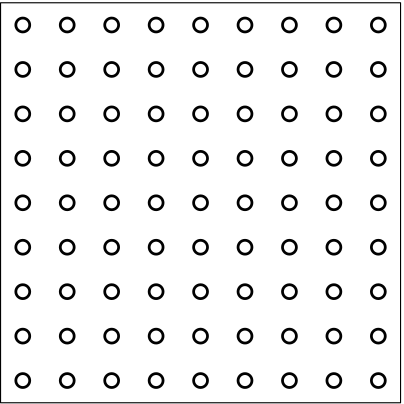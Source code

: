 <?xml version="1.0"?>
<!DOCTYPE ipe SYSTEM "ipe.dtd">
<ipe version="70005" creator="Ipe 7.1.4">
<info created="D:20160408154833" modified="D:20160408155342"/>
<ipestyle name="basic">
<symbol name="arrow/arc(spx)">
<path stroke="sym-stroke" fill="sym-stroke" pen="sym-pen">
0 0 m
-1 0.333 l
-1 -0.333 l
h
</path>
</symbol>
<symbol name="arrow/farc(spx)">
<path stroke="sym-stroke" fill="white" pen="sym-pen">
0 0 m
-1 0.333 l
-1 -0.333 l
h
</path>
</symbol>
<symbol name="mark/circle(sx)" transformations="translations">
<path fill="sym-stroke">
0.6 0 0 0.6 0 0 e
0.4 0 0 0.4 0 0 e
</path>
</symbol>
<symbol name="mark/disk(sx)" transformations="translations">
<path fill="sym-stroke">
0.6 0 0 0.6 0 0 e
</path>
</symbol>
<symbol name="mark/fdisk(sfx)" transformations="translations">
<group>
<path fill="sym-fill">
0.5 0 0 0.5 0 0 e
</path>
<path fill="sym-stroke" fillrule="eofill">
0.6 0 0 0.6 0 0 e
0.4 0 0 0.4 0 0 e
</path>
</group>
</symbol>
<symbol name="mark/box(sx)" transformations="translations">
<path fill="sym-stroke" fillrule="eofill">
-0.6 -0.6 m
0.6 -0.6 l
0.6 0.6 l
-0.6 0.6 l
h
-0.4 -0.4 m
0.4 -0.4 l
0.4 0.4 l
-0.4 0.4 l
h
</path>
</symbol>
<symbol name="mark/square(sx)" transformations="translations">
<path fill="sym-stroke">
-0.6 -0.6 m
0.6 -0.6 l
0.6 0.6 l
-0.6 0.6 l
h
</path>
</symbol>
<symbol name="mark/fsquare(sfx)" transformations="translations">
<group>
<path fill="sym-fill">
-0.5 -0.5 m
0.5 -0.5 l
0.5 0.5 l
-0.5 0.5 l
h
</path>
<path fill="sym-stroke" fillrule="eofill">
-0.6 -0.6 m
0.6 -0.6 l
0.6 0.6 l
-0.6 0.6 l
h
-0.4 -0.4 m
0.4 -0.4 l
0.4 0.4 l
-0.4 0.4 l
h
</path>
</group>
</symbol>
<symbol name="mark/cross(sx)" transformations="translations">
<group>
<path fill="sym-stroke">
-0.43 -0.57 m
0.57 0.43 l
0.43 0.57 l
-0.57 -0.43 l
h
</path>
<path fill="sym-stroke">
-0.43 0.57 m
0.57 -0.43 l
0.43 -0.57 l
-0.57 0.43 l
h
</path>
</group>
</symbol>
<symbol name="arrow/fnormal(spx)">
<path stroke="sym-stroke" fill="white" pen="sym-pen">
0 0 m
-1 0.333 l
-1 -0.333 l
h
</path>
</symbol>
<symbol name="arrow/pointed(spx)">
<path stroke="sym-stroke" fill="sym-stroke" pen="sym-pen">
0 0 m
-1 0.333 l
-0.8 0 l
-1 -0.333 l
h
</path>
</symbol>
<symbol name="arrow/fpointed(spx)">
<path stroke="sym-stroke" fill="white" pen="sym-pen">
0 0 m
-1 0.333 l
-0.8 0 l
-1 -0.333 l
h
</path>
</symbol>
<symbol name="arrow/linear(spx)">
<path stroke="sym-stroke" pen="sym-pen">
-1 0.333 m
0 0 l
-1 -0.333 l
</path>
</symbol>
<symbol name="arrow/fdouble(spx)">
<path stroke="sym-stroke" fill="white" pen="sym-pen">
0 0 m
-1 0.333 l
-1 -0.333 l
h
-1 0 m
-2 0.333 l
-2 -0.333 l
h
</path>
</symbol>
<symbol name="arrow/double(spx)">
<path stroke="sym-stroke" fill="sym-stroke" pen="sym-pen">
0 0 m
-1 0.333 l
-1 -0.333 l
h
-1 0 m
-2 0.333 l
-2 -0.333 l
h
</path>
</symbol>
<pen name="heavier" value="0.8"/>
<pen name="fat" value="1.2"/>
<pen name="ultrafat" value="2"/>
<symbolsize name="large" value="5"/>
<symbolsize name="small" value="2"/>
<symbolsize name="tiny" value="1.1"/>
<arrowsize name="large" value="10"/>
<arrowsize name="small" value="5"/>
<arrowsize name="tiny" value="3"/>
<color name="red" value="1 0 0"/>
<color name="green" value="0 1 0"/>
<color name="blue" value="0 0 1"/>
<color name="yellow" value="1 1 0"/>
<color name="orange" value="1 0.647 0"/>
<color name="gold" value="1 0.843 0"/>
<color name="purple" value="0.627 0.125 0.941"/>
<color name="gray" value="0.745"/>
<color name="brown" value="0.647 0.165 0.165"/>
<color name="navy" value="0 0 0.502"/>
<color name="pink" value="1 0.753 0.796"/>
<color name="seagreen" value="0.18 0.545 0.341"/>
<color name="turquoise" value="0.251 0.878 0.816"/>
<color name="violet" value="0.933 0.51 0.933"/>
<color name="darkblue" value="0 0 0.545"/>
<color name="darkcyan" value="0 0.545 0.545"/>
<color name="darkgray" value="0.663"/>
<color name="darkgreen" value="0 0.392 0"/>
<color name="darkmagenta" value="0.545 0 0.545"/>
<color name="darkorange" value="1 0.549 0"/>
<color name="darkred" value="0.545 0 0"/>
<color name="lightblue" value="0.678 0.847 0.902"/>
<color name="lightcyan" value="0.878 1 1"/>
<color name="lightgray" value="0.827"/>
<color name="lightgreen" value="0.565 0.933 0.565"/>
<color name="lightyellow" value="1 1 0.878"/>
<dashstyle name="dashed" value="[4] 0"/>
<dashstyle name="dotted" value="[1 3] 0"/>
<dashstyle name="dash dotted" value="[4 2 1 2] 0"/>
<dashstyle name="dash dot dotted" value="[4 2 1 2 1 2] 0"/>
<textsize name="large" value="\large"/>
<textsize name="Large" value="\Large"/>
<textsize name="LARGE" value="\LARGE"/>
<textsize name="huge" value="\huge"/>
<textsize name="Huge" value="\Huge"/>
<textsize name="small" value="\small"/>
<textsize name="footnote" value="\footnotesize"/>
<textsize name="tiny" value="\tiny"/>
<textstyle name="center" begin="\begin{center}" end="\end{center}"/>
<textstyle name="itemize" begin="\begin{itemize}" end="\end{itemize}"/>
<textstyle name="item" begin="\begin{itemize}\item{}" end="\end{itemize}"/>
<gridsize name="4 pts" value="4"/>
<gridsize name="8 pts (~3 mm)" value="8"/>
<gridsize name="16 pts (~6 mm)" value="16"/>
<gridsize name="32 pts (~12 mm)" value="32"/>
<gridsize name="10 pts (~3.5 mm)" value="10"/>
<gridsize name="20 pts (~7 mm)" value="20"/>
<gridsize name="14 pts (~5 mm)" value="14"/>
<gridsize name="28 pts (~10 mm)" value="28"/>
<gridsize name="56 pts (~20 mm)" value="56"/>
<anglesize name="90 deg" value="90"/>
<anglesize name="60 deg" value="60"/>
<anglesize name="45 deg" value="45"/>
<anglesize name="30 deg" value="30"/>
<anglesize name="22.5 deg" value="22.5"/>
<tiling name="falling" angle="-60" step="4" width="1"/>
<tiling name="rising" angle="30" step="4" width="1"/>
</ipestyle>
<page>
<layer name="alpha"/>
<layer name="beta"/>
<layer name="gamma"/>
<layer name="delta"/>
<layer name="epsilon"/>
<layer name="zeta"/>
<layer name="eta"/>
<layer name="theta"/>
<layer name="iota"/>
<layer name="kappa"/>
<layer name="lambda"/>
<layer name="mu"/>
<layer name="nu"/>
<layer name="xi"/>
<layer name="omicron"/>
<layer name="pi"/>
<layer name="rho"/>
<layer name="sigma"/>
<layer name="tau"/>
<view layers="alpha" active="alpha"/>
<view layers="alpha beta" active="beta"/>
<view layers="alpha beta gamma" active="gamma"/>
<view layers="alpha beta gamma delta" active="delta"/>
<view layers="alpha beta gamma delta epsilon" active="epsilon"/>
<view layers="alpha beta gamma delta epsilon zeta" active="zeta"/>
<view layers="alpha beta gamma delta epsilon zeta eta" active="eta"/>
<view layers="alpha beta gamma delta epsilon zeta eta theta" active="theta"/>
<view layers="alpha beta gamma delta epsilon zeta eta theta iota" active="iota"/>
<view layers="alpha beta gamma delta epsilon zeta eta theta iota kappa" active="kappa"/>
<view layers="alpha beta gamma delta epsilon zeta eta theta iota kappa lambda" active="lambda"/>
<view layers="alpha beta gamma delta epsilon zeta eta theta iota kappa lambda mu" active="mu"/>
<view layers="alpha beta gamma delta epsilon zeta eta theta iota kappa lambda mu nu" active="nu"/>
<view layers="alpha beta gamma delta epsilon zeta eta theta iota kappa lambda mu nu xi" active="xi"/>
<view layers="alpha beta gamma delta epsilon zeta eta theta iota kappa lambda mu nu xi omicron" active="omicron"/>
<view layers="alpha beta gamma delta epsilon zeta eta theta iota kappa lambda mu nu xi omicron pi" active="pi"/>
<view layers="alpha beta gamma delta epsilon zeta eta theta iota kappa lambda mu nu xi omicron pi rho" active="rho"/>
<view layers="alpha beta gamma delta epsilon zeta eta theta iota kappa lambda mu nu xi omicron pi rho sigma" active="sigma"/>
<view layers="alpha beta gamma delta epsilon zeta eta theta iota kappa lambda mu nu xi omicron pi rho sigma tau" active="tau"/>
<path layer="sigma" matrix="1 0 0 1 -96 -96" stroke="black" fill="pink">
352 768 m
352 720 l
400 720 l
400 768 l
h
</path>
<path layer="pi" matrix="1 0 0 1 -48 -96" stroke="black" fill="pink">
352 768 m
352 720 l
400 720 l
400 768 l
h
</path>
<path layer="xi" matrix="1 0 0 1 0 -96" stroke="black" fill="pink">
352 768 m
352 720 l
400 720 l
400 768 l
h
</path>
<path layer="mu" matrix="1 0 0 1 -96 -48" stroke="black" fill="pink">
352 768 m
352 720 l
400 720 l
400 768 l
h
</path>
<path layer="kappa" matrix="1 0 0 1 -48 -48" stroke="black" fill="pink">
352 768 m
352 720 l
400 720 l
400 768 l
h
</path>
<path layer="theta" matrix="1 0 0 1 0 -48" stroke="black" fill="pink">
352 768 m
352 720 l
400 720 l
400 768 l
h
</path>
<path layer="zeta" matrix="1 0 0 1 -96 0" stroke="black" fill="pink">
352 768 m
352 720 l
400 720 l
400 768 l
h
</path>
<path layer="delta" matrix="1 0 0 1 -48 0" stroke="black" fill="pink">
352 768 m
352 720 l
400 720 l
400 768 l
h
</path>
<path layer="beta" stroke="black" fill="pink">
352 768 m
352 720 l
400 720 l
400 768 l
h
</path>
<path layer="alpha" stroke="black">
256 768 m
256 624 l
400 624 l
400 768 l
h
</path>
<use matrix="1 0 0 1 8 -8" name="mark/fdisk(sfx)" pos="384 768" size="large" stroke="black" fill="white"/>
<use matrix="1 0 0 1 -8 -8" name="mark/fdisk(sfx)" pos="384 768" size="large" stroke="black" fill="white"/>
<use matrix="1 0 0 1 -24 -8" name="mark/fdisk(sfx)" pos="384 768" size="large" stroke="black" fill="white"/>
<use matrix="1 0 0 1 -40 -8" name="mark/fdisk(sfx)" pos="384 768" size="large" stroke="black" fill="white"/>
<use matrix="1 0 0 1 -56 -8" name="mark/fdisk(sfx)" pos="384 768" size="large" stroke="black" fill="white"/>
<use matrix="1 0 0 1 -72 -8" name="mark/fdisk(sfx)" pos="384 768" size="large" stroke="black" fill="white"/>
<use matrix="1 0 0 1 -88 -8" name="mark/fdisk(sfx)" pos="384 768" size="large" stroke="black" fill="white"/>
<use matrix="1 0 0 1 -104 -8" name="mark/fdisk(sfx)" pos="384 768" size="large" stroke="black" fill="white"/>
<use matrix="1 0 0 1 -120 -8" name="mark/fdisk(sfx)" pos="384 768" size="large" stroke="black" fill="white"/>
<use matrix="1 0 0 1 8 -24" name="mark/fdisk(sfx)" pos="384 768" size="large" stroke="black" fill="white"/>
<use matrix="1 0 0 1 -8 -24" name="mark/fdisk(sfx)" pos="384 768" size="large" stroke="black" fill="white"/>
<use matrix="1 0 0 1 -24 -24" name="mark/fdisk(sfx)" pos="384 768" size="large" stroke="black" fill="white"/>
<use matrix="1 0 0 1 -40 -24" name="mark/fdisk(sfx)" pos="384 768" size="large" stroke="black" fill="white"/>
<use matrix="1 0 0 1 -56 -24" name="mark/fdisk(sfx)" pos="384 768" size="large" stroke="black" fill="white"/>
<use matrix="1 0 0 1 -72 -24" name="mark/fdisk(sfx)" pos="384 768" size="large" stroke="black" fill="white"/>
<use matrix="1 0 0 1 -88 -24" name="mark/fdisk(sfx)" pos="384 768" size="large" stroke="black" fill="white"/>
<use matrix="1 0 0 1 -104 -24" name="mark/fdisk(sfx)" pos="384 768" size="large" stroke="black" fill="white"/>
<use matrix="1 0 0 1 -120 -24" name="mark/fdisk(sfx)" pos="384 768" size="large" stroke="black" fill="white"/>
<use matrix="1 0 0 1 8 -40" name="mark/fdisk(sfx)" pos="384 768" size="large" stroke="black" fill="white"/>
<use matrix="1 0 0 1 -8 -40" name="mark/fdisk(sfx)" pos="384 768" size="large" stroke="black" fill="white"/>
<use matrix="1 0 0 1 -24 -40" name="mark/fdisk(sfx)" pos="384 768" size="large" stroke="black" fill="white"/>
<use matrix="1 0 0 1 -40 -40" name="mark/fdisk(sfx)" pos="384 768" size="large" stroke="black" fill="white"/>
<use matrix="1 0 0 1 -56 -40" name="mark/fdisk(sfx)" pos="384 768" size="large" stroke="black" fill="white"/>
<use matrix="1 0 0 1 -72 -40" name="mark/fdisk(sfx)" pos="384 768" size="large" stroke="black" fill="white"/>
<use matrix="1 0 0 1 -88 -40" name="mark/fdisk(sfx)" pos="384 768" size="large" stroke="black" fill="white"/>
<use matrix="1 0 0 1 -104 -40" name="mark/fdisk(sfx)" pos="384 768" size="large" stroke="black" fill="white"/>
<use matrix="1 0 0 1 -120 -40" name="mark/fdisk(sfx)" pos="384 768" size="large" stroke="black" fill="white"/>
<use matrix="1 0 0 1 8 -56" name="mark/fdisk(sfx)" pos="384 768" size="large" stroke="black" fill="white"/>
<use matrix="1 0 0 1 -8 -56" name="mark/fdisk(sfx)" pos="384 768" size="large" stroke="black" fill="white"/>
<use matrix="1 0 0 1 -24 -56" name="mark/fdisk(sfx)" pos="384 768" size="large" stroke="black" fill="white"/>
<use matrix="1 0 0 1 -40 -56" name="mark/fdisk(sfx)" pos="384 768" size="large" stroke="black" fill="white"/>
<use matrix="1 0 0 1 -56 -56" name="mark/fdisk(sfx)" pos="384 768" size="large" stroke="black" fill="white"/>
<use matrix="1 0 0 1 -72 -56" name="mark/fdisk(sfx)" pos="384 768" size="large" stroke="black" fill="white"/>
<use matrix="1 0 0 1 -88 -56" name="mark/fdisk(sfx)" pos="384 768" size="large" stroke="black" fill="white"/>
<use matrix="1 0 0 1 -104 -56" name="mark/fdisk(sfx)" pos="384 768" size="large" stroke="black" fill="white"/>
<use matrix="1 0 0 1 -120 -56" name="mark/fdisk(sfx)" pos="384 768" size="large" stroke="black" fill="white"/>
<use matrix="1 0 0 1 8 -72" name="mark/fdisk(sfx)" pos="384 768" size="large" stroke="black" fill="white"/>
<use matrix="1 0 0 1 -8 -72" name="mark/fdisk(sfx)" pos="384 768" size="large" stroke="black" fill="white"/>
<use matrix="1 0 0 1 -24 -72" name="mark/fdisk(sfx)" pos="384 768" size="large" stroke="black" fill="white"/>
<use matrix="1 0 0 1 -40 -72" name="mark/fdisk(sfx)" pos="384 768" size="large" stroke="black" fill="white"/>
<use matrix="1 0 0 1 -56 -72" name="mark/fdisk(sfx)" pos="384 768" size="large" stroke="black" fill="white"/>
<use matrix="1 0 0 1 -72 -72" name="mark/fdisk(sfx)" pos="384 768" size="large" stroke="black" fill="white"/>
<use matrix="1 0 0 1 -88 -72" name="mark/fdisk(sfx)" pos="384 768" size="large" stroke="black" fill="white"/>
<use matrix="1 0 0 1 -104 -72" name="mark/fdisk(sfx)" pos="384 768" size="large" stroke="black" fill="white"/>
<use matrix="1 0 0 1 -120 -72" name="mark/fdisk(sfx)" pos="384 768" size="large" stroke="black" fill="white"/>
<use matrix="1 0 0 1 8 -88" name="mark/fdisk(sfx)" pos="384 768" size="large" stroke="black" fill="white"/>
<use matrix="1 0 0 1 -8 -88" name="mark/fdisk(sfx)" pos="384 768" size="large" stroke="black" fill="white"/>
<use matrix="1 0 0 1 -24 -88" name="mark/fdisk(sfx)" pos="384 768" size="large" stroke="black" fill="white"/>
<use matrix="1 0 0 1 -40 -88" name="mark/fdisk(sfx)" pos="384 768" size="large" stroke="black" fill="white"/>
<use matrix="1 0 0 1 -56 -88" name="mark/fdisk(sfx)" pos="384 768" size="large" stroke="black" fill="white"/>
<use matrix="1 0 0 1 -72 -88" name="mark/fdisk(sfx)" pos="384 768" size="large" stroke="black" fill="white"/>
<use matrix="1 0 0 1 -88 -88" name="mark/fdisk(sfx)" pos="384 768" size="large" stroke="black" fill="white"/>
<use matrix="1 0 0 1 -104 -88" name="mark/fdisk(sfx)" pos="384 768" size="large" stroke="black" fill="white"/>
<use matrix="1 0 0 1 -120 -88" name="mark/fdisk(sfx)" pos="384 768" size="large" stroke="black" fill="white"/>
<use matrix="1 0 0 1 8 -104" name="mark/fdisk(sfx)" pos="384 768" size="large" stroke="black" fill="white"/>
<use matrix="1 0 0 1 -8 -104" name="mark/fdisk(sfx)" pos="384 768" size="large" stroke="black" fill="white"/>
<use matrix="1 0 0 1 -24 -104" name="mark/fdisk(sfx)" pos="384 768" size="large" stroke="black" fill="white"/>
<use matrix="1 0 0 1 -40 -104" name="mark/fdisk(sfx)" pos="384 768" size="large" stroke="black" fill="white"/>
<use matrix="1 0 0 1 -56 -104" name="mark/fdisk(sfx)" pos="384 768" size="large" stroke="black" fill="white"/>
<use matrix="1 0 0 1 -72 -104" name="mark/fdisk(sfx)" pos="384 768" size="large" stroke="black" fill="white"/>
<use matrix="1 0 0 1 -88 -104" name="mark/fdisk(sfx)" pos="384 768" size="large" stroke="black" fill="white"/>
<use matrix="1 0 0 1 -104 -104" name="mark/fdisk(sfx)" pos="384 768" size="large" stroke="black" fill="white"/>
<use matrix="1 0 0 1 -120 -104" name="mark/fdisk(sfx)" pos="384 768" size="large" stroke="black" fill="white"/>
<use matrix="1 0 0 1 8 -120" name="mark/fdisk(sfx)" pos="384 768" size="large" stroke="black" fill="white"/>
<use matrix="1 0 0 1 -8 -120" name="mark/fdisk(sfx)" pos="384 768" size="large" stroke="black" fill="white"/>
<use matrix="1 0 0 1 -24 -120" name="mark/fdisk(sfx)" pos="384 768" size="large" stroke="black" fill="white"/>
<use matrix="1 0 0 1 -40 -120" name="mark/fdisk(sfx)" pos="384 768" size="large" stroke="black" fill="white"/>
<use matrix="1 0 0 1 -56 -120" name="mark/fdisk(sfx)" pos="384 768" size="large" stroke="black" fill="white"/>
<use matrix="1 0 0 1 -72 -120" name="mark/fdisk(sfx)" pos="384 768" size="large" stroke="black" fill="white"/>
<use matrix="1 0 0 1 -88 -120" name="mark/fdisk(sfx)" pos="384 768" size="large" stroke="black" fill="white"/>
<use matrix="1 0 0 1 -104 -120" name="mark/fdisk(sfx)" pos="384 768" size="large" stroke="black" fill="white"/>
<use matrix="1 0 0 1 -120 -120" name="mark/fdisk(sfx)" pos="384 768" size="large" stroke="black" fill="white"/>
<use matrix="1 0 0 1 8 -136" name="mark/fdisk(sfx)" pos="384 768" size="large" stroke="black" fill="white"/>
<use matrix="1 0 0 1 -8 -136" name="mark/fdisk(sfx)" pos="384 768" size="large" stroke="black" fill="white"/>
<use matrix="1 0 0 1 -24 -136" name="mark/fdisk(sfx)" pos="384 768" size="large" stroke="black" fill="white"/>
<use matrix="1 0 0 1 -40 -136" name="mark/fdisk(sfx)" pos="384 768" size="large" stroke="black" fill="white"/>
<use matrix="1 0 0 1 -56 -136" name="mark/fdisk(sfx)" pos="384 768" size="large" stroke="black" fill="white"/>
<use matrix="1 0 0 1 -72 -136" name="mark/fdisk(sfx)" pos="384 768" size="large" stroke="black" fill="white"/>
<use matrix="1 0 0 1 -88 -136" name="mark/fdisk(sfx)" pos="384 768" size="large" stroke="black" fill="white"/>
<use matrix="1 0 0 1 -104 -136" name="mark/fdisk(sfx)" pos="384 768" size="large" stroke="black" fill="white"/>
<use matrix="1 0 0 1 -120 -136" name="mark/fdisk(sfx)" pos="384 768" size="large" stroke="black" fill="white"/>
<use layer="beta" name="mark/fdisk(sfx)" pos="392 760" size="large" stroke="black" fill="black"/>
<use name="mark/fdisk(sfx)" pos="376 744" size="large" stroke="black" fill="black"/>
<use name="mark/fdisk(sfx)" pos="360 728" size="large" stroke="black" fill="black"/>
<use layer="gamma" name="mark/cross(sx)" pos="360 744" size="large" stroke="black"/>
<use name="mark/cross(sx)" pos="360 760" size="large" stroke="black"/>
<use name="mark/cross(sx)" pos="376 760" size="large" stroke="black"/>
<use name="mark/cross(sx)" pos="392 744" size="large" stroke="black"/>
<use name="mark/cross(sx)" pos="376 728" size="large" stroke="black"/>
<use name="mark/cross(sx)" pos="392 728" size="large" stroke="black"/>
<use layer="delta" matrix="1 0 0 1 -48 0" name="mark/fdisk(sfx)" pos="392 760" size="large" stroke="black" fill="black"/>
<use matrix="1 0 0 1 -48 0" name="mark/fdisk(sfx)" pos="376 744" size="large" stroke="black" fill="black"/>
<use matrix="1 0 0 1 -48 0" name="mark/fdisk(sfx)" pos="360 728" size="large" stroke="black" fill="black"/>
<use layer="zeta" matrix="1 0 0 1 -96 0" name="mark/fdisk(sfx)" pos="392 760" size="large" stroke="black" fill="black"/>
<use matrix="1 0 0 1 -96 0" name="mark/fdisk(sfx)" pos="376 744" size="large" stroke="black" fill="black"/>
<use matrix="1 0 0 1 -96 0" name="mark/fdisk(sfx)" pos="360 728" size="large" stroke="black" fill="black"/>
<use layer="theta" matrix="1 0 0 1 0 -48" name="mark/fdisk(sfx)" pos="392 760" size="large" stroke="black" fill="black"/>
<use matrix="1 0 0 1 0 -48" name="mark/fdisk(sfx)" pos="376 744" size="large" stroke="black" fill="black"/>
<use matrix="1 0 0 1 0 -48" name="mark/fdisk(sfx)" pos="360 728" size="large" stroke="black" fill="black"/>
<use layer="kappa" matrix="1 0 0 1 -48 -48" name="mark/fdisk(sfx)" pos="392 760" size="large" stroke="black" fill="black"/>
<use matrix="1 0 0 1 -48 -48" name="mark/fdisk(sfx)" pos="376 744" size="large" stroke="black" fill="black"/>
<use matrix="1 0 0 1 -48 -48" name="mark/fdisk(sfx)" pos="360 728" size="large" stroke="black" fill="black"/>
<use layer="mu" matrix="1 0 0 1 -96 -48" name="mark/fdisk(sfx)" pos="392 760" size="large" stroke="black" fill="black"/>
<use matrix="1 0 0 1 -96 -48" name="mark/fdisk(sfx)" pos="376 744" size="large" stroke="black" fill="black"/>
<use matrix="1 0 0 1 -96 -48" name="mark/fdisk(sfx)" pos="360 728" size="large" stroke="black" fill="black"/>
<use layer="xi" matrix="1 0 0 1 0 -96" name="mark/fdisk(sfx)" pos="392 760" size="large" stroke="black" fill="black"/>
<use matrix="1 0 0 1 0 -96" name="mark/fdisk(sfx)" pos="376 744" size="large" stroke="black" fill="black"/>
<use matrix="1 0 0 1 0 -96" name="mark/fdisk(sfx)" pos="360 728" size="large" stroke="black" fill="black"/>
<use layer="pi" matrix="1 0 0 1 -48 -96" name="mark/fdisk(sfx)" pos="392 760" size="large" stroke="black" fill="black"/>
<use matrix="1 0 0 1 -48 -96" name="mark/fdisk(sfx)" pos="376 744" size="large" stroke="black" fill="black"/>
<use matrix="1 0 0 1 -48 -96" name="mark/fdisk(sfx)" pos="360 728" size="large" stroke="black" fill="black"/>
<use layer="sigma" matrix="1 0 0 1 -96 -96" name="mark/fdisk(sfx)" pos="392 760" size="large" stroke="black" fill="black"/>
<use matrix="1 0 0 1 -96 -96" name="mark/fdisk(sfx)" pos="376 744" size="large" stroke="black" fill="black"/>
<use matrix="1 0 0 1 -96 -96" name="mark/fdisk(sfx)" pos="360 728" size="large" stroke="black" fill="black"/>
<use layer="epsilon" matrix="1 0 0 1 -48 0" name="mark/cross(sx)" pos="360 744" size="large" stroke="black"/>
<use matrix="1 0 0 1 -48 0" name="mark/cross(sx)" pos="360 760" size="large" stroke="black"/>
<use matrix="1 0 0 1 -48 0" name="mark/cross(sx)" pos="376 760" size="large" stroke="black"/>
<use matrix="1 0 0 1 -48 0" name="mark/cross(sx)" pos="392 744" size="large" stroke="black"/>
<use matrix="1 0 0 1 -48 0" name="mark/cross(sx)" pos="376 728" size="large" stroke="black"/>
<use matrix="1 0 0 1 -48 0" name="mark/cross(sx)" pos="392 728" size="large" stroke="black"/>
<use layer="eta" matrix="1 0 0 1 -96 0" name="mark/cross(sx)" pos="360 744" size="large" stroke="black"/>
<use matrix="1 0 0 1 -96 0" name="mark/cross(sx)" pos="360 760" size="large" stroke="black"/>
<use matrix="1 0 0 1 -96 0" name="mark/cross(sx)" pos="376 760" size="large" stroke="black"/>
<use matrix="1 0 0 1 -96 0" name="mark/cross(sx)" pos="392 744" size="large" stroke="black"/>
<use matrix="1 0 0 1 -96 0" name="mark/cross(sx)" pos="376 728" size="large" stroke="black"/>
<use matrix="1 0 0 1 -96 0" name="mark/cross(sx)" pos="392 728" size="large" stroke="black"/>
<use layer="iota" matrix="1 0 0 1 0 -48" name="mark/cross(sx)" pos="360 744" size="large" stroke="black"/>
<use matrix="1 0 0 1 0 -48" name="mark/cross(sx)" pos="360 760" size="large" stroke="black"/>
<use matrix="1 0 0 1 0 -48" name="mark/cross(sx)" pos="376 760" size="large" stroke="black"/>
<use matrix="1 0 0 1 0 -48" name="mark/cross(sx)" pos="392 744" size="large" stroke="black"/>
<use matrix="1 0 0 1 0 -48" name="mark/cross(sx)" pos="376 728" size="large" stroke="black"/>
<use matrix="1 0 0 1 0 -48" name="mark/cross(sx)" pos="392 728" size="large" stroke="black"/>
<use layer="lambda" matrix="1 0 0 1 -48 -48" name="mark/cross(sx)" pos="360 744" size="large" stroke="black"/>
<use matrix="1 0 0 1 -48 -48" name="mark/cross(sx)" pos="360 760" size="large" stroke="black"/>
<use matrix="1 0 0 1 -48 -48" name="mark/cross(sx)" pos="376 760" size="large" stroke="black"/>
<use matrix="1 0 0 1 -48 -48" name="mark/cross(sx)" pos="392 744" size="large" stroke="black"/>
<use matrix="1 0 0 1 -48 -48" name="mark/cross(sx)" pos="376 728" size="large" stroke="black"/>
<use matrix="1 0 0 1 -48 -48" name="mark/cross(sx)" pos="392 728" size="large" stroke="black"/>
<use layer="nu" matrix="1 0 0 1 -96 -48" name="mark/cross(sx)" pos="360 744" size="large" stroke="black"/>
<use matrix="1 0 0 1 -96 -48" name="mark/cross(sx)" pos="360 760" size="large" stroke="black"/>
<use matrix="1 0 0 1 -96 -48" name="mark/cross(sx)" pos="376 760" size="large" stroke="black"/>
<use matrix="1 0 0 1 -96 -48" name="mark/cross(sx)" pos="392 744" size="large" stroke="black"/>
<use matrix="1 0 0 1 -96 -48" name="mark/cross(sx)" pos="376 728" size="large" stroke="black"/>
<use matrix="1 0 0 1 -96 -48" name="mark/cross(sx)" pos="392 728" size="large" stroke="black"/>
<use layer="omicron" matrix="1 0 0 1 0 -96" name="mark/cross(sx)" pos="360 744" size="large" stroke="black"/>
<use matrix="1 0 0 1 0 -96" name="mark/cross(sx)" pos="360 760" size="large" stroke="black"/>
<use matrix="1 0 0 1 0 -96" name="mark/cross(sx)" pos="376 760" size="large" stroke="black"/>
<use matrix="1 0 0 1 0 -96" name="mark/cross(sx)" pos="392 744" size="large" stroke="black"/>
<use matrix="1 0 0 1 0 -96" name="mark/cross(sx)" pos="376 728" size="large" stroke="black"/>
<use matrix="1 0 0 1 0 -96" name="mark/cross(sx)" pos="392 728" size="large" stroke="black"/>
<use layer="rho" matrix="1 0 0 1 -48 -96" name="mark/cross(sx)" pos="360 744" size="large" stroke="black"/>
<use matrix="1 0 0 1 -48 -96" name="mark/cross(sx)" pos="360 760" size="large" stroke="black"/>
<use matrix="1 0 0 1 -48 -96" name="mark/cross(sx)" pos="376 760" size="large" stroke="black"/>
<use matrix="1 0 0 1 -48 -96" name="mark/cross(sx)" pos="392 744" size="large" stroke="black"/>
<use matrix="1 0 0 1 -48 -96" name="mark/cross(sx)" pos="376 728" size="large" stroke="black"/>
<use matrix="1 0 0 1 -48 -96" name="mark/cross(sx)" pos="392 728" size="large" stroke="black"/>
<use layer="tau" matrix="1 0 0 1 -96 -96" name="mark/cross(sx)" pos="360 744" size="large" stroke="black"/>
<use matrix="1 0 0 1 -96 -96" name="mark/cross(sx)" pos="360 760" size="large" stroke="black"/>
<use matrix="1 0 0 1 -96 -96" name="mark/cross(sx)" pos="376 760" size="large" stroke="black"/>
<use matrix="1 0 0 1 -96 -96" name="mark/cross(sx)" pos="392 744" size="large" stroke="black"/>
<use matrix="1 0 0 1 -96 -96" name="mark/cross(sx)" pos="376 728" size="large" stroke="black"/>
<use matrix="1 0 0 1 -96 -96" name="mark/cross(sx)" pos="392 728" size="large" stroke="black"/>
<path layer="gamma" stroke="black" pen="ultrafat">
360 728 m
360 768 l
</path>
<path stroke="black" pen="ultrafat">
360 728 m
400 728 l
</path>
<path stroke="black" pen="ultrafat">
376 744 m
376 768 l
</path>
<path stroke="black" pen="ultrafat">
376 744 m
400 744 l
</path>
<path stroke="black" pen="ultrafat">
392 760 m
392 768 l
</path>
<path stroke="black" pen="ultrafat">
392 760 m
400 760 l
</path>
</page>
</ipe>
